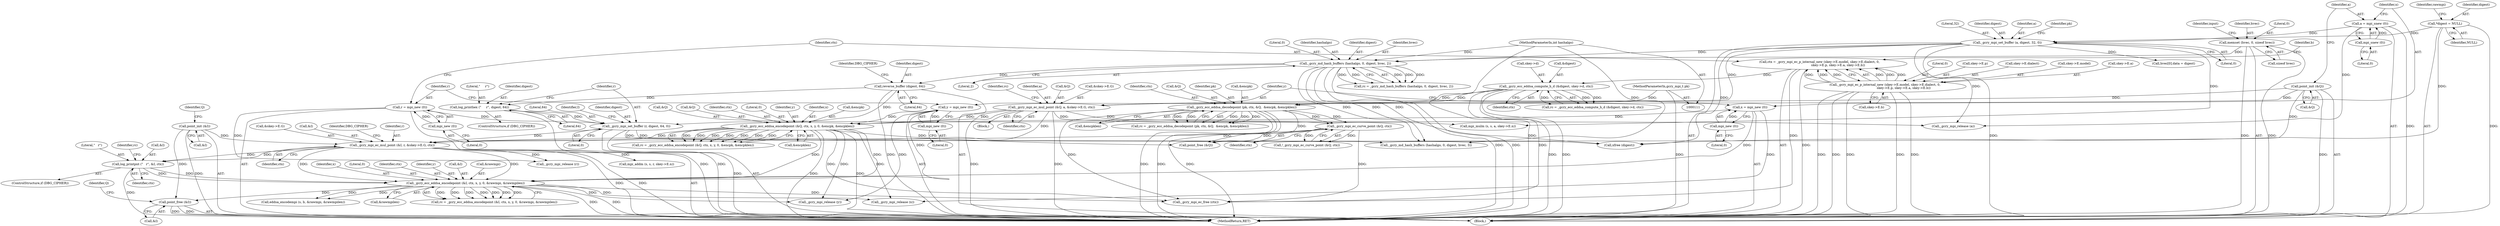 digraph "0_gnupg_5a22de904a0a366ae79f03ff1e13a1232a89e26b@API" {
"1000598" [label="(Call,point_free (&I))"];
"1000418" [label="(Call,_gcry_ecc_eddsa_encodepoint (&I, ctx, x, y, 0, &rawmpi, &rawmpilen))"];
"1000411" [label="(Call,log_printpnt (\"   r\", &I, ctx))"];
"1000398" [label="(Call,_gcry_mpi_ec_mul_point (&I, r, &skey->E.G, ctx))"];
"1000160" [label="(Call,point_init (&I))"];
"1000393" [label="(Call,_gcry_mpi_set_buffer (r, digest, 64, 0))"];
"1000178" [label="(Call,r = mpi_new (0))"];
"1000180" [label="(Call,mpi_new (0))"];
"1000389" [label="(Call,log_printhex (\"     r\", digest, 64))"];
"1000384" [label="(Call,reverse_buffer (digest, 64))"];
"1000375" [label="(Call,_gcry_md_hash_buffers (hashalgo, 0, digest, hvec, 2))"];
"1000116" [label="(MethodParameterIn,int hashalgo)"];
"1000243" [label="(Call,_gcry_mpi_set_buffer (a, digest, 32, 0))"];
"1000166" [label="(Call,a = mpi_snew (0))"];
"1000168" [label="(Call,mpi_snew (0))"];
"1000127" [label="(Call,*digest = NULL)"];
"1000149" [label="(Call,memset (hvec, 0, sizeof hvec))"];
"1000284" [label="(Call,_gcry_mpi_ec_mul_point (&Q, a, &skey->E.G, ctx))"];
"1000163" [label="(Call,point_init (&Q))"];
"1000233" [label="(Call,_gcry_ecc_eddsa_compute_h_d (&digest, skey->d, ctx))"];
"1000182" [label="(Call,ctx = _gcry_mpi_ec_p_internal_new (skey->E.model, skey->E.dialect, 0,\n                                      skey->E.p, skey->E.a, skey->E.b))"];
"1000184" [label="(Call,_gcry_mpi_ec_p_internal_new (skey->E.model, skey->E.dialect, 0,\n                                      skey->E.p, skey->E.a, skey->E.b))"];
"1000273" [label="(Call,_gcry_mpi_ec_curve_point (&Q, ctx))"];
"1000253" [label="(Call,_gcry_ecc_eddsa_decodepoint (pk, ctx, &Q,  &encpk, &encpklen))"];
"1000117" [label="(MethodParameterIn,gcry_mpi_t pk)"];
"1000297" [label="(Call,_gcry_ecc_eddsa_encodepoint (&Q, ctx, x, y, 0, &encpk, &encpklen))"];
"1000170" [label="(Call,x = mpi_new (0))"];
"1000172" [label="(Call,mpi_new (0))"];
"1000174" [label="(Call,y = mpi_new (0))"];
"1000176" [label="(Call,mpi_new (0))"];
"1000246" [label="(Literal,32)"];
"1000296" [label="(Identifier,rc)"];
"1000412" [label="(Literal,\"   r\")"];
"1000415" [label="(Identifier,ctx)"];
"1000127" [label="(Call,*digest = NULL)"];
"1000298" [label="(Call,&Q)"];
"1000157" [label="(Identifier,input)"];
"1000594" [label="(Call,xfree (digest))"];
"1000375" [label="(Call,_gcry_md_hash_buffers (hashalgo, 0, digest, hvec, 2))"];
"1000417" [label="(Identifier,rc)"];
"1000409" [label="(ControlStructure,if (DBG_CIPHER))"];
"1000243" [label="(Call,_gcry_mpi_set_buffer (a, digest, 32, 0))"];
"1000389" [label="(Call,log_printhex (\"     r\", digest, 64))"];
"1000392" [label="(Literal,64)"];
"1000129" [label="(Identifier,NULL)"];
"1000422" [label="(Identifier,x)"];
"1000245" [label="(Identifier,digest)"];
"1000599" [label="(Call,&I)"];
"1000163" [label="(Call,point_init (&Q))"];
"1000170" [label="(Call,x = mpi_new (0))"];
"1000397" [label="(Literal,0)"];
"1000390" [label="(Literal,\"     r\")"];
"1000195" [label="(Literal,0)"];
"1000598" [label="(Call,point_free (&I))"];
"1000276" [label="(Identifier,ctx)"];
"1000377" [label="(Literal,0)"];
"1000295" [label="(Call,rc = _gcry_ecc_eddsa_encodepoint (&Q, ctx, x, y, 0, &encpk, &encpklen))"];
"1000196" [label="(Call,skey->E.p)"];
"1000183" [label="(Identifier,ctx)"];
"1000284" [label="(Call,_gcry_mpi_ec_mul_point (&Q, a, &skey->E.G, ctx))"];
"1000176" [label="(Call,mpi_new (0))"];
"1000167" [label="(Identifier,a)"];
"1000402" [label="(Call,&skey->E.G)"];
"1000396" [label="(Literal,64)"];
"1000206" [label="(Call,skey->E.b)"];
"1000255" [label="(Identifier,ctx)"];
"1000300" [label="(Identifier,ctx)"];
"1000400" [label="(Identifier,I)"];
"1000588" [label="(Call,_gcry_mpi_release (x))"];
"1000424" [label="(Literal,0)"];
"1000586" [label="(Call,_gcry_mpi_release (a))"];
"1000180" [label="(Call,mpi_new (0))"];
"1000373" [label="(Call,rc = _gcry_md_hash_buffers (hashalgo, 0, digest, hvec, 2))"];
"1000149" [label="(Call,memset (hvec, 0, sizeof hvec))"];
"1000260" [label="(Call,&encpklen)"];
"1000395" [label="(Identifier,digest)"];
"1000244" [label="(Identifier,a)"];
"1000287" [label="(Identifier,a)"];
"1000251" [label="(Call,rc = _gcry_ecc_eddsa_decodepoint (pk, ctx, &Q,  &encpk, &encpklen))"];
"1000166" [label="(Call,a = mpi_snew (0))"];
"1000150" [label="(Identifier,hvec)"];
"1000135" [label="(Identifier,rawmpi)"];
"1000179" [label="(Identifier,r)"];
"1000273" [label="(Call,_gcry_mpi_ec_curve_point (&Q, ctx))"];
"1000387" [label="(ControlStructure,if (DBG_CIPHER))"];
"1000336" [label="(Call,hvec[0].data = digest)"];
"1000177" [label="(Literal,0)"];
"1000537" [label="(Call,mpi_mulm (s, s, a, skey->E.n))"];
"1000388" [label="(Identifier,DBG_CIPHER)"];
"1000249" [label="(Identifier,pk)"];
"1000303" [label="(Literal,0)"];
"1000181" [label="(Literal,0)"];
"1000302" [label="(Identifier,y)"];
"1000236" [label="(Call,skey->d)"];
"1000385" [label="(Identifier,digest)"];
"1000391" [label="(Identifier,digest)"];
"1000421" [label="(Identifier,ctx)"];
"1000423" [label="(Identifier,y)"];
"1000408" [label="(Identifier,ctx)"];
"1000174" [label="(Call,y = mpi_new (0))"];
"1000418" [label="(Call,_gcry_ecc_eddsa_encodepoint (&I, ctx, x, y, 0, &rawmpi, &rawmpilen))"];
"1000173" [label="(Literal,0)"];
"1000384" [label="(Call,reverse_buffer (digest, 64))"];
"1000239" [label="(Identifier,ctx)"];
"1000386" [label="(Literal,64)"];
"1000557" [label="(Call,eddsa_encodempi (s, b, &rawmpi, &rawmpilen))"];
"1000399" [label="(Call,&I)"];
"1000505" [label="(Call,_gcry_md_hash_buffers (hashalgo, 0, digest, hvec, 3))"];
"1000427" [label="(Call,&rawmpilen)"];
"1000596" [label="(Call,_gcry_mpi_ec_free (ctx))"];
"1000151" [label="(Literal,0)"];
"1000175" [label="(Identifier,y)"];
"1000297" [label="(Call,_gcry_ecc_eddsa_encodepoint (&Q, ctx, x, y, 0, &encpk, &encpklen))"];
"1000116" [label="(MethodParameterIn,int hashalgo)"];
"1000590" [label="(Call,_gcry_mpi_release (y))"];
"1000285" [label="(Call,&Q)"];
"1000410" [label="(Identifier,DBG_CIPHER)"];
"1000301" [label="(Identifier,x)"];
"1000401" [label="(Identifier,r)"];
"1000160" [label="(Call,point_init (&I))"];
"1000398" [label="(Call,_gcry_mpi_ec_mul_point (&I, r, &skey->E.G, ctx))"];
"1000184" [label="(Call,_gcry_mpi_ec_p_internal_new (skey->E.model, skey->E.dialect, 0,\n                                      skey->E.p, skey->E.a, skey->E.b))"];
"1000610" [label="(MethodReturn,RET)"];
"1000231" [label="(Call,rc = _gcry_ecc_eddsa_compute_h_d (&digest, skey->d, ctx))"];
"1000256" [label="(Call,&Q)"];
"1000165" [label="(Identifier,Q)"];
"1000254" [label="(Identifier,pk)"];
"1000234" [label="(Call,&digest)"];
"1000117" [label="(MethodParameterIn,gcry_mpi_t pk)"];
"1000380" [label="(Literal,2)"];
"1000394" [label="(Identifier,r)"];
"1000182" [label="(Call,ctx = _gcry_mpi_ec_p_internal_new (skey->E.model, skey->E.dialect, 0,\n                                      skey->E.p, skey->E.a, skey->E.b))"];
"1000306" [label="(Call,&encpklen)"];
"1000152" [label="(Call,sizeof hvec)"];
"1000419" [label="(Call,&I)"];
"1000376" [label="(Identifier,hashalgo)"];
"1000118" [label="(Block,)"];
"1000378" [label="(Identifier,digest)"];
"1000601" [label="(Call,point_free (&Q))"];
"1000169" [label="(Literal,0)"];
"1000592" [label="(Call,_gcry_mpi_release (r))"];
"1000283" [label="(Block,)"];
"1000178" [label="(Call,r = mpi_new (0))"];
"1000190" [label="(Call,skey->E.dialect)"];
"1000258" [label="(Call,&encpk)"];
"1000233" [label="(Call,_gcry_ecc_eddsa_compute_h_d (&digest, skey->d, ctx))"];
"1000161" [label="(Call,&I)"];
"1000411" [label="(Call,log_printpnt (\"   r\", &I, ctx))"];
"1000164" [label="(Call,&Q)"];
"1000416" [label="(Call,rc = _gcry_ecc_eddsa_encodepoint (&I, ctx, x, y, 0, &rawmpi, &rawmpilen))"];
"1000379" [label="(Identifier,hvec)"];
"1000185" [label="(Call,skey->E.model)"];
"1000172" [label="(Call,mpi_new (0))"];
"1000546" [label="(Call,mpi_addm (s, s, r, skey->E.n))"];
"1000201" [label="(Call,skey->E.a)"];
"1000294" [label="(Identifier,ctx)"];
"1000274" [label="(Call,&Q)"];
"1000288" [label="(Call,&skey->E.G)"];
"1000212" [label="(Identifier,b)"];
"1000128" [label="(Identifier,digest)"];
"1000413" [label="(Call,&I)"];
"1000253" [label="(Call,_gcry_ecc_eddsa_decodepoint (pk, ctx, &Q,  &encpk, &encpklen))"];
"1000168" [label="(Call,mpi_snew (0))"];
"1000304" [label="(Call,&encpk)"];
"1000272" [label="(Call,!_gcry_mpi_ec_curve_point (&Q, ctx))"];
"1000425" [label="(Call,&rawmpi)"];
"1000393" [label="(Call,_gcry_mpi_set_buffer (r, digest, 64, 0))"];
"1000247" [label="(Literal,0)"];
"1000171" [label="(Identifier,x)"];
"1000603" [label="(Identifier,Q)"];
"1000598" -> "1000118"  [label="AST: "];
"1000598" -> "1000599"  [label="CFG: "];
"1000599" -> "1000598"  [label="AST: "];
"1000603" -> "1000598"  [label="CFG: "];
"1000598" -> "1000610"  [label="DDG: "];
"1000598" -> "1000610"  [label="DDG: "];
"1000418" -> "1000598"  [label="DDG: "];
"1000160" -> "1000598"  [label="DDG: "];
"1000418" -> "1000416"  [label="AST: "];
"1000418" -> "1000427"  [label="CFG: "];
"1000419" -> "1000418"  [label="AST: "];
"1000421" -> "1000418"  [label="AST: "];
"1000422" -> "1000418"  [label="AST: "];
"1000423" -> "1000418"  [label="AST: "];
"1000424" -> "1000418"  [label="AST: "];
"1000425" -> "1000418"  [label="AST: "];
"1000427" -> "1000418"  [label="AST: "];
"1000416" -> "1000418"  [label="CFG: "];
"1000418" -> "1000610"  [label="DDG: "];
"1000418" -> "1000610"  [label="DDG: "];
"1000418" -> "1000416"  [label="DDG: "];
"1000418" -> "1000416"  [label="DDG: "];
"1000418" -> "1000416"  [label="DDG: "];
"1000418" -> "1000416"  [label="DDG: "];
"1000418" -> "1000416"  [label="DDG: "];
"1000418" -> "1000416"  [label="DDG: "];
"1000418" -> "1000416"  [label="DDG: "];
"1000411" -> "1000418"  [label="DDG: "];
"1000411" -> "1000418"  [label="DDG: "];
"1000398" -> "1000418"  [label="DDG: "];
"1000398" -> "1000418"  [label="DDG: "];
"1000297" -> "1000418"  [label="DDG: "];
"1000297" -> "1000418"  [label="DDG: "];
"1000170" -> "1000418"  [label="DDG: "];
"1000174" -> "1000418"  [label="DDG: "];
"1000418" -> "1000557"  [label="DDG: "];
"1000418" -> "1000557"  [label="DDG: "];
"1000418" -> "1000588"  [label="DDG: "];
"1000418" -> "1000590"  [label="DDG: "];
"1000418" -> "1000596"  [label="DDG: "];
"1000411" -> "1000409"  [label="AST: "];
"1000411" -> "1000415"  [label="CFG: "];
"1000412" -> "1000411"  [label="AST: "];
"1000413" -> "1000411"  [label="AST: "];
"1000415" -> "1000411"  [label="AST: "];
"1000417" -> "1000411"  [label="CFG: "];
"1000411" -> "1000610"  [label="DDG: "];
"1000398" -> "1000411"  [label="DDG: "];
"1000398" -> "1000411"  [label="DDG: "];
"1000398" -> "1000118"  [label="AST: "];
"1000398" -> "1000408"  [label="CFG: "];
"1000399" -> "1000398"  [label="AST: "];
"1000401" -> "1000398"  [label="AST: "];
"1000402" -> "1000398"  [label="AST: "];
"1000408" -> "1000398"  [label="AST: "];
"1000410" -> "1000398"  [label="CFG: "];
"1000398" -> "1000610"  [label="DDG: "];
"1000398" -> "1000610"  [label="DDG: "];
"1000160" -> "1000398"  [label="DDG: "];
"1000393" -> "1000398"  [label="DDG: "];
"1000284" -> "1000398"  [label="DDG: "];
"1000273" -> "1000398"  [label="DDG: "];
"1000297" -> "1000398"  [label="DDG: "];
"1000398" -> "1000546"  [label="DDG: "];
"1000398" -> "1000592"  [label="DDG: "];
"1000160" -> "1000118"  [label="AST: "];
"1000160" -> "1000161"  [label="CFG: "];
"1000161" -> "1000160"  [label="AST: "];
"1000165" -> "1000160"  [label="CFG: "];
"1000160" -> "1000610"  [label="DDG: "];
"1000393" -> "1000118"  [label="AST: "];
"1000393" -> "1000397"  [label="CFG: "];
"1000394" -> "1000393"  [label="AST: "];
"1000395" -> "1000393"  [label="AST: "];
"1000396" -> "1000393"  [label="AST: "];
"1000397" -> "1000393"  [label="AST: "];
"1000400" -> "1000393"  [label="CFG: "];
"1000393" -> "1000610"  [label="DDG: "];
"1000178" -> "1000393"  [label="DDG: "];
"1000389" -> "1000393"  [label="DDG: "];
"1000384" -> "1000393"  [label="DDG: "];
"1000393" -> "1000505"  [label="DDG: "];
"1000393" -> "1000594"  [label="DDG: "];
"1000178" -> "1000118"  [label="AST: "];
"1000178" -> "1000180"  [label="CFG: "];
"1000179" -> "1000178"  [label="AST: "];
"1000180" -> "1000178"  [label="AST: "];
"1000183" -> "1000178"  [label="CFG: "];
"1000178" -> "1000610"  [label="DDG: "];
"1000180" -> "1000178"  [label="DDG: "];
"1000178" -> "1000592"  [label="DDG: "];
"1000180" -> "1000181"  [label="CFG: "];
"1000181" -> "1000180"  [label="AST: "];
"1000389" -> "1000387"  [label="AST: "];
"1000389" -> "1000392"  [label="CFG: "];
"1000390" -> "1000389"  [label="AST: "];
"1000391" -> "1000389"  [label="AST: "];
"1000392" -> "1000389"  [label="AST: "];
"1000394" -> "1000389"  [label="CFG: "];
"1000389" -> "1000610"  [label="DDG: "];
"1000384" -> "1000389"  [label="DDG: "];
"1000384" -> "1000118"  [label="AST: "];
"1000384" -> "1000386"  [label="CFG: "];
"1000385" -> "1000384"  [label="AST: "];
"1000386" -> "1000384"  [label="AST: "];
"1000388" -> "1000384"  [label="CFG: "];
"1000384" -> "1000610"  [label="DDG: "];
"1000375" -> "1000384"  [label="DDG: "];
"1000375" -> "1000373"  [label="AST: "];
"1000375" -> "1000380"  [label="CFG: "];
"1000376" -> "1000375"  [label="AST: "];
"1000377" -> "1000375"  [label="AST: "];
"1000378" -> "1000375"  [label="AST: "];
"1000379" -> "1000375"  [label="AST: "];
"1000380" -> "1000375"  [label="AST: "];
"1000373" -> "1000375"  [label="CFG: "];
"1000375" -> "1000610"  [label="DDG: "];
"1000375" -> "1000610"  [label="DDG: "];
"1000375" -> "1000373"  [label="DDG: "];
"1000375" -> "1000373"  [label="DDG: "];
"1000375" -> "1000373"  [label="DDG: "];
"1000375" -> "1000373"  [label="DDG: "];
"1000375" -> "1000373"  [label="DDG: "];
"1000116" -> "1000375"  [label="DDG: "];
"1000243" -> "1000375"  [label="DDG: "];
"1000149" -> "1000375"  [label="DDG: "];
"1000375" -> "1000505"  [label="DDG: "];
"1000375" -> "1000505"  [label="DDG: "];
"1000375" -> "1000594"  [label="DDG: "];
"1000116" -> "1000111"  [label="AST: "];
"1000116" -> "1000610"  [label="DDG: "];
"1000116" -> "1000505"  [label="DDG: "];
"1000243" -> "1000118"  [label="AST: "];
"1000243" -> "1000247"  [label="CFG: "];
"1000244" -> "1000243"  [label="AST: "];
"1000245" -> "1000243"  [label="AST: "];
"1000246" -> "1000243"  [label="AST: "];
"1000247" -> "1000243"  [label="AST: "];
"1000249" -> "1000243"  [label="CFG: "];
"1000243" -> "1000610"  [label="DDG: "];
"1000166" -> "1000243"  [label="DDG: "];
"1000127" -> "1000243"  [label="DDG: "];
"1000243" -> "1000284"  [label="DDG: "];
"1000243" -> "1000336"  [label="DDG: "];
"1000243" -> "1000537"  [label="DDG: "];
"1000243" -> "1000586"  [label="DDG: "];
"1000243" -> "1000594"  [label="DDG: "];
"1000166" -> "1000118"  [label="AST: "];
"1000166" -> "1000168"  [label="CFG: "];
"1000167" -> "1000166"  [label="AST: "];
"1000168" -> "1000166"  [label="AST: "];
"1000171" -> "1000166"  [label="CFG: "];
"1000166" -> "1000610"  [label="DDG: "];
"1000168" -> "1000166"  [label="DDG: "];
"1000166" -> "1000586"  [label="DDG: "];
"1000168" -> "1000169"  [label="CFG: "];
"1000169" -> "1000168"  [label="AST: "];
"1000127" -> "1000118"  [label="AST: "];
"1000127" -> "1000129"  [label="CFG: "];
"1000128" -> "1000127"  [label="AST: "];
"1000129" -> "1000127"  [label="AST: "];
"1000135" -> "1000127"  [label="CFG: "];
"1000127" -> "1000610"  [label="DDG: "];
"1000127" -> "1000594"  [label="DDG: "];
"1000149" -> "1000118"  [label="AST: "];
"1000149" -> "1000152"  [label="CFG: "];
"1000150" -> "1000149"  [label="AST: "];
"1000151" -> "1000149"  [label="AST: "];
"1000152" -> "1000149"  [label="AST: "];
"1000157" -> "1000149"  [label="CFG: "];
"1000149" -> "1000610"  [label="DDG: "];
"1000149" -> "1000610"  [label="DDG: "];
"1000284" -> "1000283"  [label="AST: "];
"1000284" -> "1000294"  [label="CFG: "];
"1000285" -> "1000284"  [label="AST: "];
"1000287" -> "1000284"  [label="AST: "];
"1000288" -> "1000284"  [label="AST: "];
"1000294" -> "1000284"  [label="AST: "];
"1000296" -> "1000284"  [label="CFG: "];
"1000284" -> "1000610"  [label="DDG: "];
"1000284" -> "1000610"  [label="DDG: "];
"1000163" -> "1000284"  [label="DDG: "];
"1000233" -> "1000284"  [label="DDG: "];
"1000284" -> "1000297"  [label="DDG: "];
"1000284" -> "1000297"  [label="DDG: "];
"1000284" -> "1000537"  [label="DDG: "];
"1000284" -> "1000586"  [label="DDG: "];
"1000163" -> "1000118"  [label="AST: "];
"1000163" -> "1000164"  [label="CFG: "];
"1000164" -> "1000163"  [label="AST: "];
"1000167" -> "1000163"  [label="CFG: "];
"1000163" -> "1000610"  [label="DDG: "];
"1000163" -> "1000253"  [label="DDG: "];
"1000163" -> "1000601"  [label="DDG: "];
"1000233" -> "1000231"  [label="AST: "];
"1000233" -> "1000239"  [label="CFG: "];
"1000234" -> "1000233"  [label="AST: "];
"1000236" -> "1000233"  [label="AST: "];
"1000239" -> "1000233"  [label="AST: "];
"1000231" -> "1000233"  [label="CFG: "];
"1000233" -> "1000610"  [label="DDG: "];
"1000233" -> "1000610"  [label="DDG: "];
"1000233" -> "1000231"  [label="DDG: "];
"1000233" -> "1000231"  [label="DDG: "];
"1000233" -> "1000231"  [label="DDG: "];
"1000182" -> "1000233"  [label="DDG: "];
"1000233" -> "1000253"  [label="DDG: "];
"1000233" -> "1000596"  [label="DDG: "];
"1000182" -> "1000118"  [label="AST: "];
"1000182" -> "1000184"  [label="CFG: "];
"1000183" -> "1000182"  [label="AST: "];
"1000184" -> "1000182"  [label="AST: "];
"1000212" -> "1000182"  [label="CFG: "];
"1000182" -> "1000610"  [label="DDG: "];
"1000184" -> "1000182"  [label="DDG: "];
"1000184" -> "1000182"  [label="DDG: "];
"1000184" -> "1000182"  [label="DDG: "];
"1000184" -> "1000182"  [label="DDG: "];
"1000184" -> "1000182"  [label="DDG: "];
"1000184" -> "1000182"  [label="DDG: "];
"1000182" -> "1000596"  [label="DDG: "];
"1000184" -> "1000206"  [label="CFG: "];
"1000185" -> "1000184"  [label="AST: "];
"1000190" -> "1000184"  [label="AST: "];
"1000195" -> "1000184"  [label="AST: "];
"1000196" -> "1000184"  [label="AST: "];
"1000201" -> "1000184"  [label="AST: "];
"1000206" -> "1000184"  [label="AST: "];
"1000184" -> "1000610"  [label="DDG: "];
"1000184" -> "1000610"  [label="DDG: "];
"1000184" -> "1000610"  [label="DDG: "];
"1000184" -> "1000610"  [label="DDG: "];
"1000184" -> "1000610"  [label="DDG: "];
"1000273" -> "1000272"  [label="AST: "];
"1000273" -> "1000276"  [label="CFG: "];
"1000274" -> "1000273"  [label="AST: "];
"1000276" -> "1000273"  [label="AST: "];
"1000272" -> "1000273"  [label="CFG: "];
"1000273" -> "1000272"  [label="DDG: "];
"1000273" -> "1000272"  [label="DDG: "];
"1000253" -> "1000273"  [label="DDG: "];
"1000253" -> "1000273"  [label="DDG: "];
"1000273" -> "1000596"  [label="DDG: "];
"1000273" -> "1000601"  [label="DDG: "];
"1000253" -> "1000251"  [label="AST: "];
"1000253" -> "1000260"  [label="CFG: "];
"1000254" -> "1000253"  [label="AST: "];
"1000255" -> "1000253"  [label="AST: "];
"1000256" -> "1000253"  [label="AST: "];
"1000258" -> "1000253"  [label="AST: "];
"1000260" -> "1000253"  [label="AST: "];
"1000251" -> "1000253"  [label="CFG: "];
"1000253" -> "1000610"  [label="DDG: "];
"1000253" -> "1000610"  [label="DDG: "];
"1000253" -> "1000610"  [label="DDG: "];
"1000253" -> "1000251"  [label="DDG: "];
"1000253" -> "1000251"  [label="DDG: "];
"1000253" -> "1000251"  [label="DDG: "];
"1000253" -> "1000251"  [label="DDG: "];
"1000253" -> "1000251"  [label="DDG: "];
"1000117" -> "1000253"  [label="DDG: "];
"1000253" -> "1000596"  [label="DDG: "];
"1000253" -> "1000601"  [label="DDG: "];
"1000117" -> "1000111"  [label="AST: "];
"1000117" -> "1000610"  [label="DDG: "];
"1000297" -> "1000295"  [label="AST: "];
"1000297" -> "1000306"  [label="CFG: "];
"1000298" -> "1000297"  [label="AST: "];
"1000300" -> "1000297"  [label="AST: "];
"1000301" -> "1000297"  [label="AST: "];
"1000302" -> "1000297"  [label="AST: "];
"1000303" -> "1000297"  [label="AST: "];
"1000304" -> "1000297"  [label="AST: "];
"1000306" -> "1000297"  [label="AST: "];
"1000295" -> "1000297"  [label="CFG: "];
"1000297" -> "1000610"  [label="DDG: "];
"1000297" -> "1000610"  [label="DDG: "];
"1000297" -> "1000295"  [label="DDG: "];
"1000297" -> "1000295"  [label="DDG: "];
"1000297" -> "1000295"  [label="DDG: "];
"1000297" -> "1000295"  [label="DDG: "];
"1000297" -> "1000295"  [label="DDG: "];
"1000297" -> "1000295"  [label="DDG: "];
"1000297" -> "1000295"  [label="DDG: "];
"1000170" -> "1000297"  [label="DDG: "];
"1000174" -> "1000297"  [label="DDG: "];
"1000297" -> "1000588"  [label="DDG: "];
"1000297" -> "1000590"  [label="DDG: "];
"1000297" -> "1000596"  [label="DDG: "];
"1000297" -> "1000601"  [label="DDG: "];
"1000170" -> "1000118"  [label="AST: "];
"1000170" -> "1000172"  [label="CFG: "];
"1000171" -> "1000170"  [label="AST: "];
"1000172" -> "1000170"  [label="AST: "];
"1000175" -> "1000170"  [label="CFG: "];
"1000172" -> "1000170"  [label="DDG: "];
"1000170" -> "1000588"  [label="DDG: "];
"1000172" -> "1000173"  [label="CFG: "];
"1000173" -> "1000172"  [label="AST: "];
"1000174" -> "1000118"  [label="AST: "];
"1000174" -> "1000176"  [label="CFG: "];
"1000175" -> "1000174"  [label="AST: "];
"1000176" -> "1000174"  [label="AST: "];
"1000179" -> "1000174"  [label="CFG: "];
"1000176" -> "1000174"  [label="DDG: "];
"1000174" -> "1000590"  [label="DDG: "];
"1000176" -> "1000177"  [label="CFG: "];
"1000177" -> "1000176"  [label="AST: "];
}

